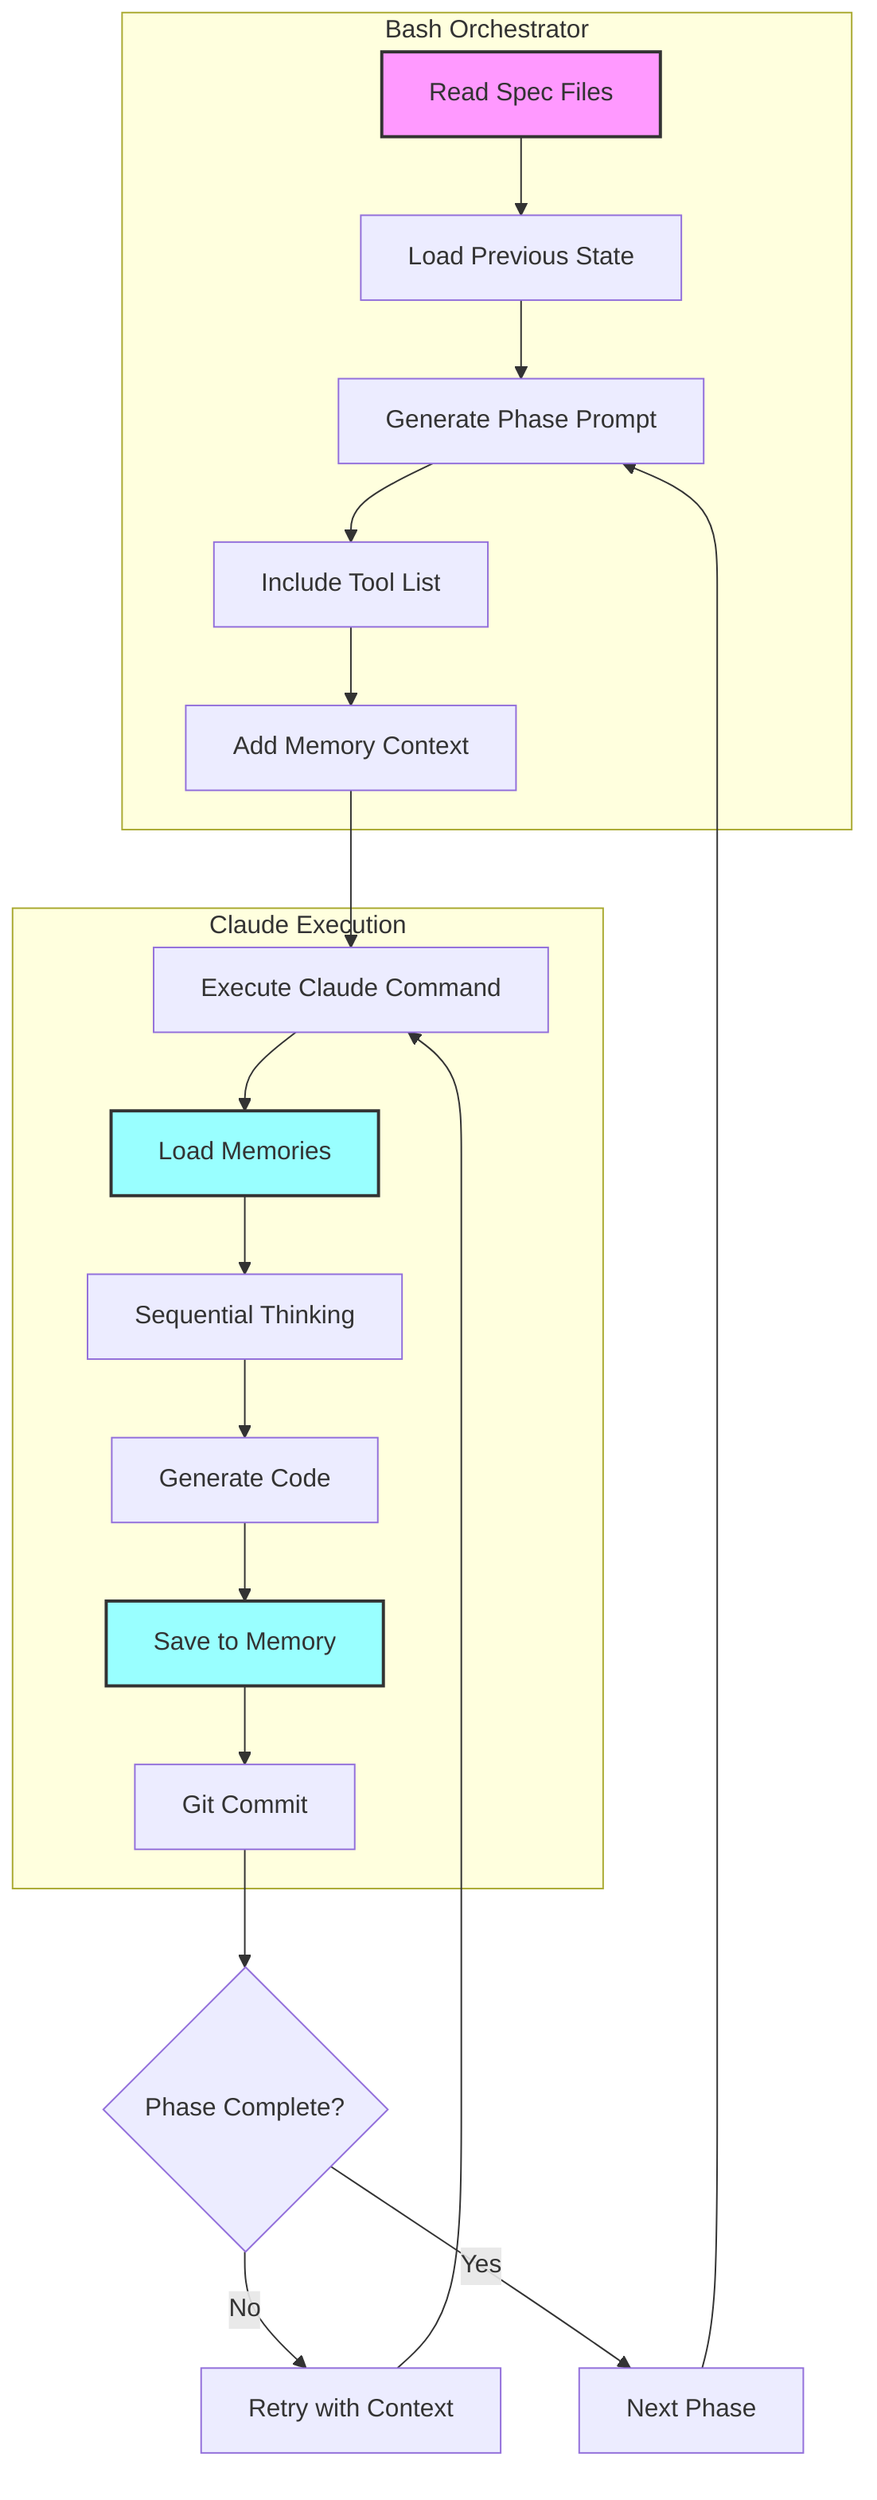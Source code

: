 graph TB
    subgraph "Bash Orchestrator"
        A[Read Spec Files] --> B[Load Previous State]
        B --> C[Generate Phase Prompt]
        C --> D[Include Tool List]
        D --> E[Add Memory Context]
    end
    
    E --> F[Execute Claude Command]
    
    subgraph "Claude Execution"
        F --> G[Load Memories]
        G --> H[Sequential Thinking]
        H --> I[Generate Code]
        I --> J[Save to Memory]
        J --> K[Git Commit]
    end
    
    K --> L{Phase Complete?}
    L -->|No| M[Retry with Context]
    L -->|Yes| N[Next Phase]
    
    M --> F
    N --> C
    
    style A fill:#f9f,stroke:#333,stroke-width:2px
    style G fill:#9ff,stroke:#333,stroke-width:2px
    style J fill:#9ff,stroke:#333,stroke-width:2px